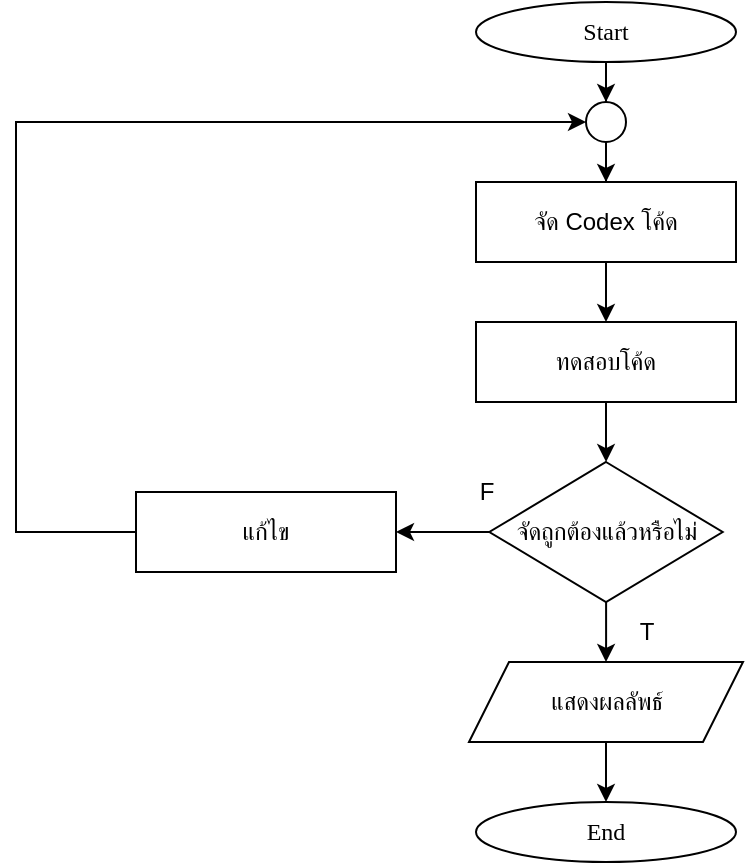 <mxfile version="24.8.9">
  <diagram name="Page-1" id="Eg6P90kj5nhhhnwDUOGo">
    <mxGraphModel dx="1892" dy="565" grid="1" gridSize="10" guides="1" tooltips="1" connect="1" arrows="1" fold="1" page="1" pageScale="1" pageWidth="850" pageHeight="1100" math="0" shadow="0">
      <root>
        <mxCell id="0" />
        <mxCell id="1" parent="0" />
        <mxCell id="1hldCSXTz7dhJcSscnCO-3" style="edgeStyle=orthogonalEdgeStyle;rounded=0;orthogonalLoop=1;jettySize=auto;html=1;entryX=0.5;entryY=0;entryDx=0;entryDy=0;" edge="1" parent="1" source="b4t6N5J3s6SSntviXnoC-3" target="1hldCSXTz7dhJcSscnCO-1">
          <mxGeometry relative="1" as="geometry" />
        </mxCell>
        <mxCell id="b4t6N5J3s6SSntviXnoC-3" value="&lt;font data-font-src=&quot;https://fonts.googleapis.com/css?family=Sarabun&quot; face=&quot;Sarabun&quot;&gt;Start&lt;/font&gt;" style="ellipse;whiteSpace=wrap;html=1;" parent="1" vertex="1">
          <mxGeometry x="-510" y="30" width="130" height="30" as="geometry" />
        </mxCell>
        <mxCell id="b4t6N5J3s6SSntviXnoC-4" value="&lt;font face=&quot;Sarabun&quot;&gt;End&lt;/font&gt;" style="ellipse;whiteSpace=wrap;html=1;" parent="1" vertex="1">
          <mxGeometry x="-510" y="430" width="130" height="30" as="geometry" />
        </mxCell>
        <mxCell id="b4t6N5J3s6SSntviXnoC-22" value="" style="edgeStyle=orthogonalEdgeStyle;rounded=0;orthogonalLoop=1;jettySize=auto;html=1;" parent="1" source="b4t6N5J3s6SSntviXnoC-7" target="b4t6N5J3s6SSntviXnoC-8" edge="1">
          <mxGeometry relative="1" as="geometry" />
        </mxCell>
        <mxCell id="b4t6N5J3s6SSntviXnoC-29" value="" style="edgeStyle=orthogonalEdgeStyle;rounded=0;orthogonalLoop=1;jettySize=auto;html=1;" parent="1" source="b4t6N5J3s6SSntviXnoC-7" target="b4t6N5J3s6SSntviXnoC-28" edge="1">
          <mxGeometry relative="1" as="geometry" />
        </mxCell>
        <mxCell id="b4t6N5J3s6SSntviXnoC-7" value="จัดถูกต้องแล้วหรือไม่" style="rhombus;whiteSpace=wrap;html=1;fontFamily=Sarabun;fontSource=https%3A%2F%2Ffonts.googleapis.com%2Fcss%3Ffamily%3DSarabun;" parent="1" vertex="1">
          <mxGeometry x="-503.33" y="260" width="116.67" height="70" as="geometry" />
        </mxCell>
        <mxCell id="b4t6N5J3s6SSntviXnoC-23" style="edgeStyle=orthogonalEdgeStyle;rounded=0;orthogonalLoop=1;jettySize=auto;html=1;entryX=0;entryY=0.5;entryDx=0;entryDy=0;exitX=0;exitY=0.5;exitDx=0;exitDy=0;" parent="1" source="b4t6N5J3s6SSntviXnoC-8" target="1hldCSXTz7dhJcSscnCO-1" edge="1">
          <mxGeometry relative="1" as="geometry">
            <Array as="points">
              <mxPoint x="-740" y="295" />
              <mxPoint x="-740" y="90" />
            </Array>
          </mxGeometry>
        </mxCell>
        <mxCell id="b4t6N5J3s6SSntviXnoC-8" value="แก้ไข" style="rounded=0;whiteSpace=wrap;html=1;" parent="1" vertex="1">
          <mxGeometry x="-680" y="275" width="130" height="40" as="geometry" />
        </mxCell>
        <mxCell id="b4t6N5J3s6SSntviXnoC-14" value="F" style="text;html=1;align=center;verticalAlign=middle;resizable=0;points=[];autosize=1;strokeColor=none;fillColor=none;" parent="1" vertex="1">
          <mxGeometry x="-520" y="260" width="30" height="30" as="geometry" />
        </mxCell>
        <mxCell id="b4t6N5J3s6SSntviXnoC-15" value="T" style="text;html=1;align=center;verticalAlign=middle;resizable=0;points=[];autosize=1;strokeColor=none;fillColor=none;" parent="1" vertex="1">
          <mxGeometry x="-440" y="330" width="30" height="30" as="geometry" />
        </mxCell>
        <mxCell id="b4t6N5J3s6SSntviXnoC-20" style="edgeStyle=orthogonalEdgeStyle;rounded=0;orthogonalLoop=1;jettySize=auto;html=1;entryX=0.5;entryY=0;entryDx=0;entryDy=0;" parent="1" source="b4t6N5J3s6SSntviXnoC-16" edge="1">
          <mxGeometry relative="1" as="geometry">
            <mxPoint x="-445" y="190" as="targetPoint" />
          </mxGeometry>
        </mxCell>
        <mxCell id="b4t6N5J3s6SSntviXnoC-16" value="จัด Codex โค้ด" style="rounded=0;whiteSpace=wrap;html=1;" parent="1" vertex="1">
          <mxGeometry x="-510" y="120" width="130" height="40" as="geometry" />
        </mxCell>
        <mxCell id="b4t6N5J3s6SSntviXnoC-27" value="" style="edgeStyle=orthogonalEdgeStyle;rounded=0;orthogonalLoop=1;jettySize=auto;html=1;" parent="1" source="b4t6N5J3s6SSntviXnoC-26" target="b4t6N5J3s6SSntviXnoC-7" edge="1">
          <mxGeometry relative="1" as="geometry" />
        </mxCell>
        <mxCell id="b4t6N5J3s6SSntviXnoC-26" value="ทดสอบโค้ด" style="rounded=0;whiteSpace=wrap;html=1;" parent="1" vertex="1">
          <mxGeometry x="-510" y="190" width="130" height="40" as="geometry" />
        </mxCell>
        <mxCell id="b4t6N5J3s6SSntviXnoC-30" value="" style="edgeStyle=orthogonalEdgeStyle;rounded=0;orthogonalLoop=1;jettySize=auto;html=1;" parent="1" source="b4t6N5J3s6SSntviXnoC-28" target="b4t6N5J3s6SSntviXnoC-4" edge="1">
          <mxGeometry relative="1" as="geometry" />
        </mxCell>
        <mxCell id="b4t6N5J3s6SSntviXnoC-28" value="แสดงผลลัพธ์" style="shape=parallelogram;perimeter=parallelogramPerimeter;whiteSpace=wrap;html=1;fixedSize=1;" parent="1" vertex="1">
          <mxGeometry x="-513.5" y="360" width="137" height="40" as="geometry" />
        </mxCell>
        <mxCell id="1hldCSXTz7dhJcSscnCO-5" style="edgeStyle=orthogonalEdgeStyle;rounded=0;orthogonalLoop=1;jettySize=auto;html=1;entryX=0.5;entryY=0;entryDx=0;entryDy=0;" edge="1" parent="1" source="1hldCSXTz7dhJcSscnCO-1" target="b4t6N5J3s6SSntviXnoC-16">
          <mxGeometry relative="1" as="geometry" />
        </mxCell>
        <mxCell id="1hldCSXTz7dhJcSscnCO-1" value="" style="ellipse;whiteSpace=wrap;html=1;aspect=fixed;" vertex="1" parent="1">
          <mxGeometry x="-455" y="80" width="20" height="20" as="geometry" />
        </mxCell>
      </root>
    </mxGraphModel>
  </diagram>
</mxfile>
